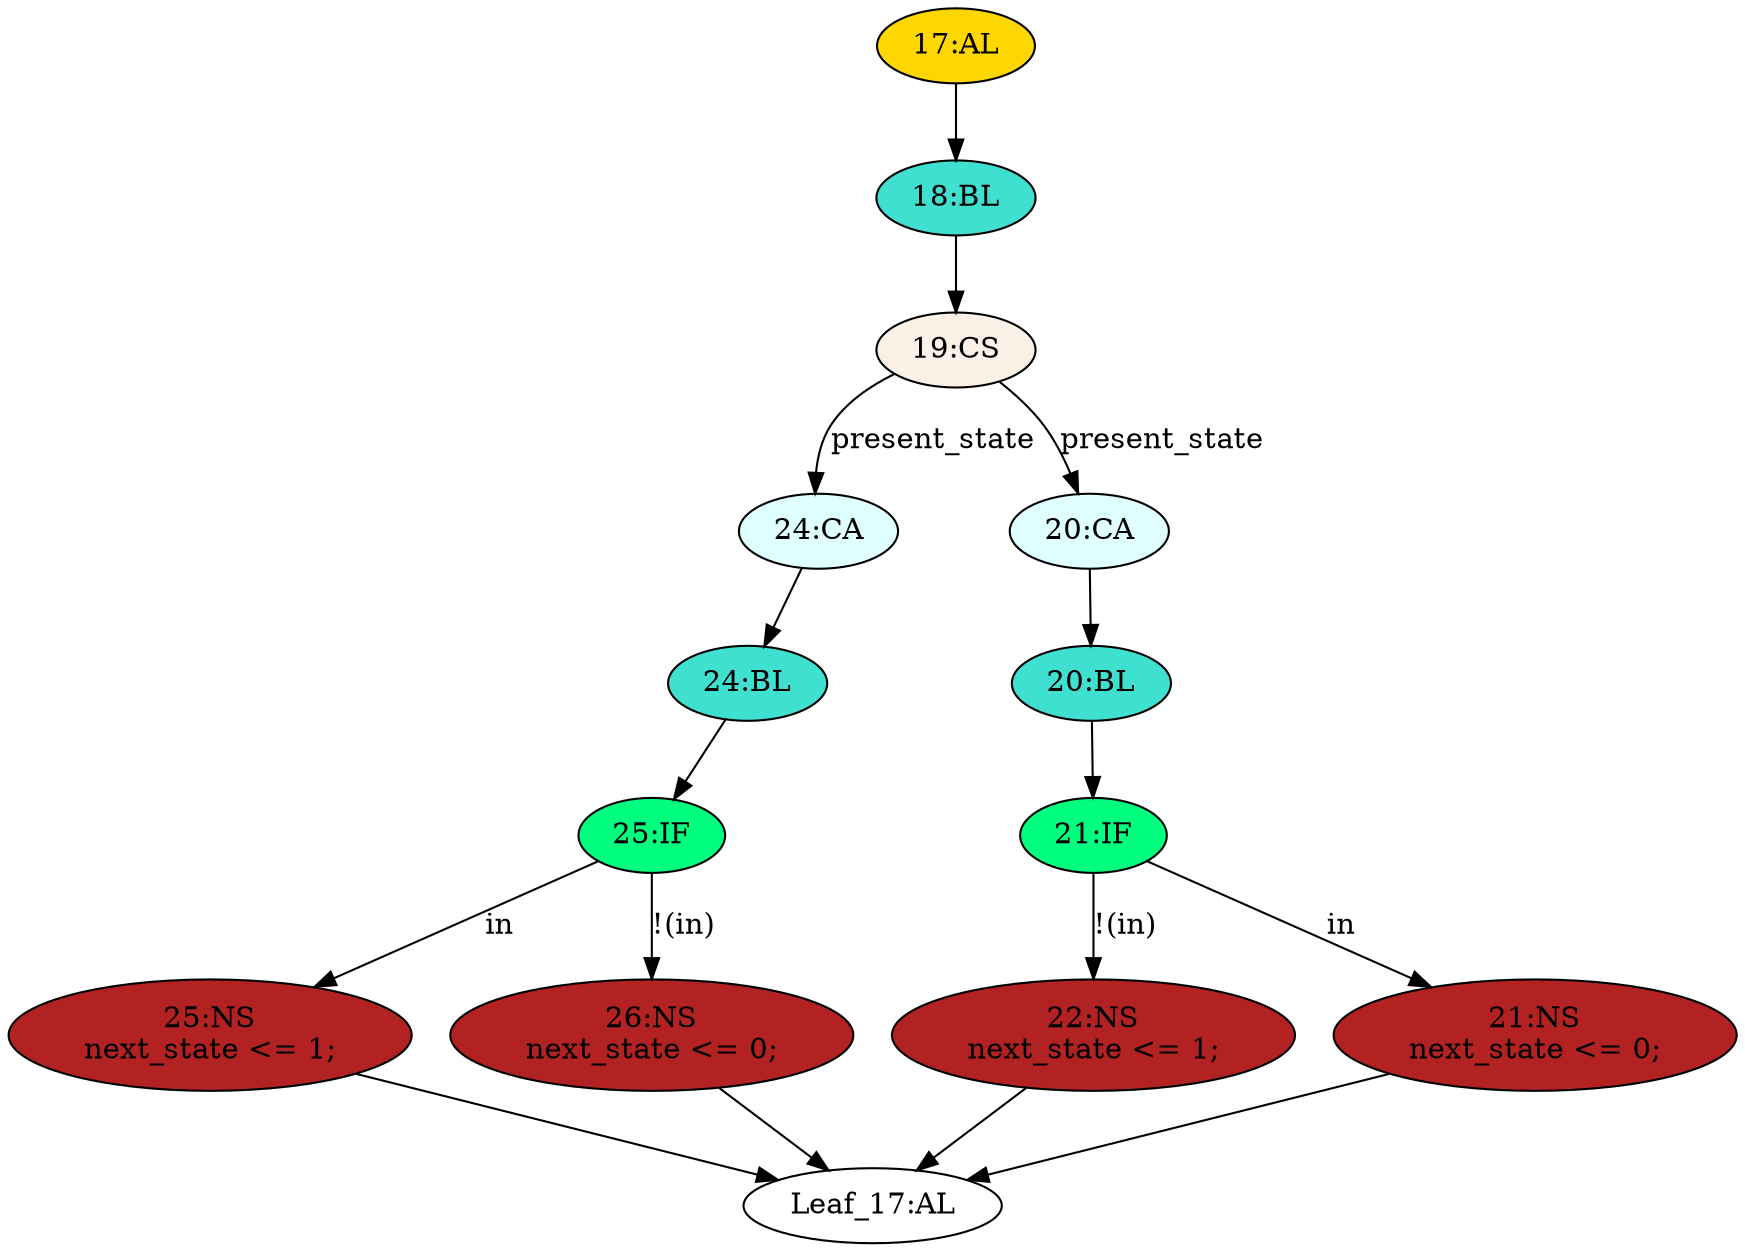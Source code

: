 strict digraph "" {
	node [label="\N"];
	"17:AL"	[ast="<pyverilog.vparser.ast.Always object at 0x7f1768ef8e10>",
		clk_sens=False,
		fillcolor=gold,
		label="17:AL",
		sens="[]",
		statements="[]",
		style=filled,
		typ=Always,
		use_var="['present_state', 'in']"];
	"18:BL"	[ast="<pyverilog.vparser.ast.Block object at 0x7f1768ef8ed0>",
		fillcolor=turquoise,
		label="18:BL",
		statements="[]",
		style=filled,
		typ=Block];
	"17:AL" -> "18:BL"	[cond="[]",
		lineno=None];
	"24:CA"	[ast="<pyverilog.vparser.ast.Case object at 0x7f1768edc490>",
		fillcolor=lightcyan,
		label="24:CA",
		statements="[]",
		style=filled,
		typ=Case];
	"24:BL"	[ast="<pyverilog.vparser.ast.Block object at 0x7f1768edc510>",
		fillcolor=turquoise,
		label="24:BL",
		statements="[]",
		style=filled,
		typ=Block];
	"24:CA" -> "24:BL"	[cond="[]",
		lineno=None];
	"20:BL"	[ast="<pyverilog.vparser.ast.Block object at 0x7f1768edc090>",
		fillcolor=turquoise,
		label="20:BL",
		statements="[]",
		style=filled,
		typ=Block];
	"21:IF"	[ast="<pyverilog.vparser.ast.IfStatement object at 0x7f1768edc0d0>",
		fillcolor=springgreen,
		label="21:IF",
		statements="[]",
		style=filled,
		typ=IfStatement];
	"20:BL" -> "21:IF"	[cond="[]",
		lineno=None];
	"25:IF"	[ast="<pyverilog.vparser.ast.IfStatement object at 0x7f1768edc550>",
		fillcolor=springgreen,
		label="25:IF",
		statements="[]",
		style=filled,
		typ=IfStatement];
	"25:NS"	[ast="<pyverilog.vparser.ast.NonblockingSubstitution object at 0x7f1768edc6d0>",
		fillcolor=firebrick,
		label="25:NS
next_state <= 1;",
		statements="[<pyverilog.vparser.ast.NonblockingSubstitution object at 0x7f1768edc6d0>]",
		style=filled,
		typ=NonblockingSubstitution];
	"25:IF" -> "25:NS"	[cond="['in']",
		label=in,
		lineno=25];
	"26:NS"	[ast="<pyverilog.vparser.ast.NonblockingSubstitution object at 0x7f1768edc590>",
		fillcolor=firebrick,
		label="26:NS
next_state <= 0;",
		statements="[<pyverilog.vparser.ast.NonblockingSubstitution object at 0x7f1768edc590>]",
		style=filled,
		typ=NonblockingSubstitution];
	"25:IF" -> "26:NS"	[cond="['in']",
		label="!(in)",
		lineno=25];
	"24:BL" -> "25:IF"	[cond="[]",
		lineno=None];
	"22:NS"	[ast="<pyverilog.vparser.ast.NonblockingSubstitution object at 0x7f1768edc150>",
		fillcolor=firebrick,
		label="22:NS
next_state <= 1;",
		statements="[<pyverilog.vparser.ast.NonblockingSubstitution object at 0x7f1768edc150>]",
		style=filled,
		typ=NonblockingSubstitution];
	"21:IF" -> "22:NS"	[cond="['in']",
		label="!(in)",
		lineno=21];
	"21:NS"	[ast="<pyverilog.vparser.ast.NonblockingSubstitution object at 0x7f1768edc310>",
		fillcolor=firebrick,
		label="21:NS
next_state <= 0;",
		statements="[<pyverilog.vparser.ast.NonblockingSubstitution object at 0x7f1768edc310>]",
		style=filled,
		typ=NonblockingSubstitution];
	"21:IF" -> "21:NS"	[cond="['in']",
		label=in,
		lineno=21];
	"19:CS"	[ast="<pyverilog.vparser.ast.CaseStatement object at 0x7f1768ef8f10>",
		fillcolor=linen,
		label="19:CS",
		statements="[]",
		style=filled,
		typ=CaseStatement];
	"18:BL" -> "19:CS"	[cond="[]",
		lineno=None];
	"Leaf_17:AL"	[def_var="['next_state']",
		label="Leaf_17:AL"];
	"22:NS" -> "Leaf_17:AL"	[cond="[]",
		lineno=None];
	"25:NS" -> "Leaf_17:AL"	[cond="[]",
		lineno=None];
	"20:CA"	[ast="<pyverilog.vparser.ast.Case object at 0x7f1768ef8fd0>",
		fillcolor=lightcyan,
		label="20:CA",
		statements="[]",
		style=filled,
		typ=Case];
	"20:CA" -> "20:BL"	[cond="[]",
		lineno=None];
	"26:NS" -> "Leaf_17:AL"	[cond="[]",
		lineno=None];
	"19:CS" -> "24:CA"	[cond="['present_state']",
		label=present_state,
		lineno=19];
	"19:CS" -> "20:CA"	[cond="['present_state']",
		label=present_state,
		lineno=19];
	"21:NS" -> "Leaf_17:AL"	[cond="[]",
		lineno=None];
}

